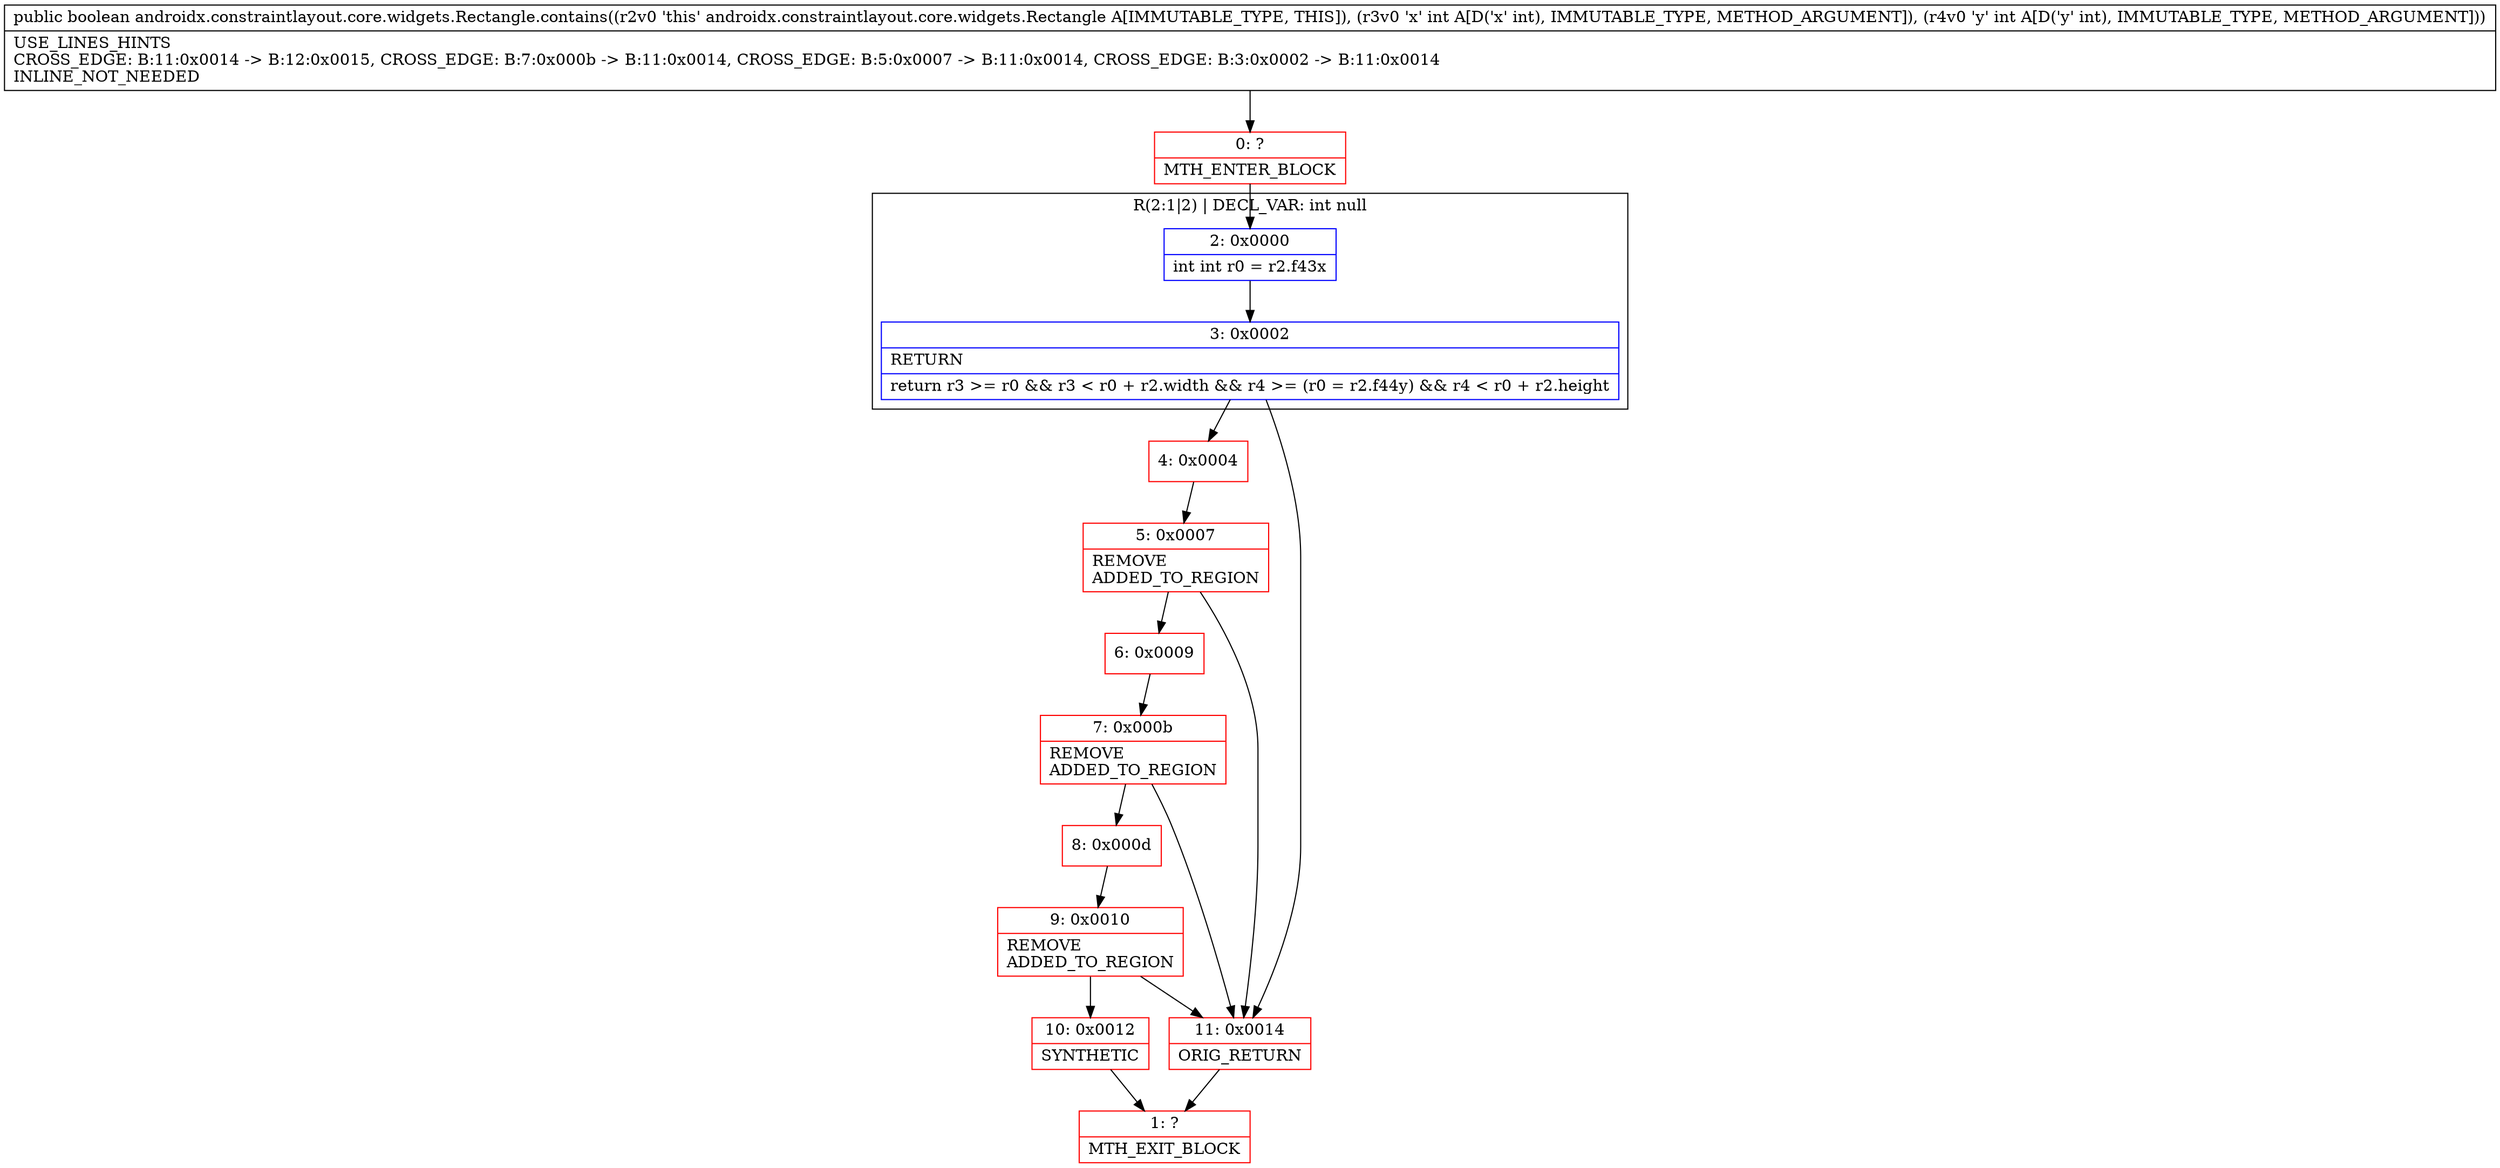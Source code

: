 digraph "CFG forandroidx.constraintlayout.core.widgets.Rectangle.contains(II)Z" {
subgraph cluster_Region_2003958547 {
label = "R(2:1|2) | DECL_VAR: int null\l";
node [shape=record,color=blue];
Node_2 [shape=record,label="{2\:\ 0x0000|int int r0 = r2.f43x\l}"];
Node_3 [shape=record,label="{3\:\ 0x0002|RETURN\l|return r3 \>= r0 && r3 \< r0 + r2.width && r4 \>= (r0 = r2.f44y) && r4 \< r0 + r2.height\l}"];
}
Node_0 [shape=record,color=red,label="{0\:\ ?|MTH_ENTER_BLOCK\l}"];
Node_4 [shape=record,color=red,label="{4\:\ 0x0004}"];
Node_5 [shape=record,color=red,label="{5\:\ 0x0007|REMOVE\lADDED_TO_REGION\l}"];
Node_6 [shape=record,color=red,label="{6\:\ 0x0009}"];
Node_7 [shape=record,color=red,label="{7\:\ 0x000b|REMOVE\lADDED_TO_REGION\l}"];
Node_8 [shape=record,color=red,label="{8\:\ 0x000d}"];
Node_9 [shape=record,color=red,label="{9\:\ 0x0010|REMOVE\lADDED_TO_REGION\l}"];
Node_10 [shape=record,color=red,label="{10\:\ 0x0012|SYNTHETIC\l}"];
Node_1 [shape=record,color=red,label="{1\:\ ?|MTH_EXIT_BLOCK\l}"];
Node_11 [shape=record,color=red,label="{11\:\ 0x0014|ORIG_RETURN\l}"];
MethodNode[shape=record,label="{public boolean androidx.constraintlayout.core.widgets.Rectangle.contains((r2v0 'this' androidx.constraintlayout.core.widgets.Rectangle A[IMMUTABLE_TYPE, THIS]), (r3v0 'x' int A[D('x' int), IMMUTABLE_TYPE, METHOD_ARGUMENT]), (r4v0 'y' int A[D('y' int), IMMUTABLE_TYPE, METHOD_ARGUMENT]))  | USE_LINES_HINTS\lCROSS_EDGE: B:11:0x0014 \-\> B:12:0x0015, CROSS_EDGE: B:7:0x000b \-\> B:11:0x0014, CROSS_EDGE: B:5:0x0007 \-\> B:11:0x0014, CROSS_EDGE: B:3:0x0002 \-\> B:11:0x0014\lINLINE_NOT_NEEDED\l}"];
MethodNode -> Node_0;Node_2 -> Node_3;
Node_3 -> Node_4;
Node_3 -> Node_11;
Node_0 -> Node_2;
Node_4 -> Node_5;
Node_5 -> Node_6;
Node_5 -> Node_11;
Node_6 -> Node_7;
Node_7 -> Node_8;
Node_7 -> Node_11;
Node_8 -> Node_9;
Node_9 -> Node_10;
Node_9 -> Node_11;
Node_10 -> Node_1;
Node_11 -> Node_1;
}

